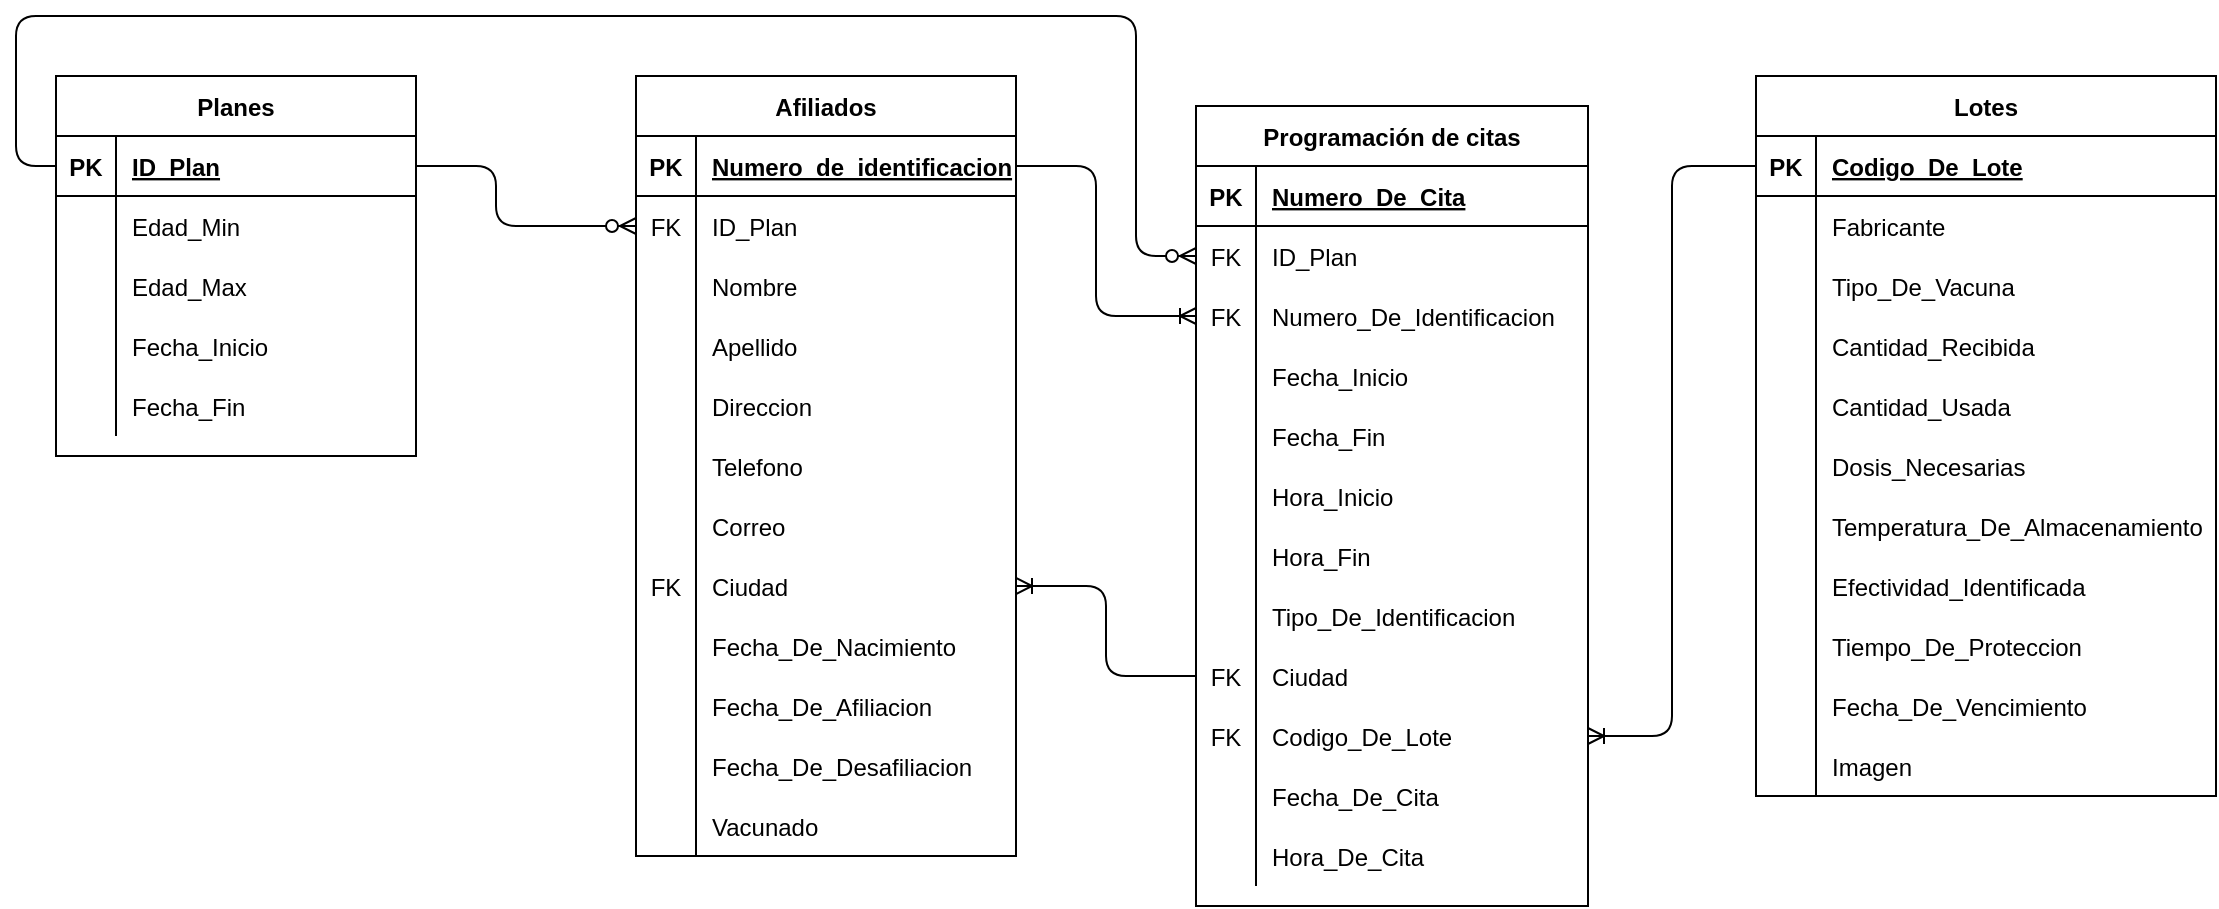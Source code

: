 <mxfile version="14.6.6" type="github">
  <diagram id="zfHSrNJXoUK8VTvIvhBV" name="Page-1">
    <mxGraphModel dx="923" dy="407" grid="1" gridSize="10" guides="1" tooltips="1" connect="1" arrows="1" fold="1" page="1" pageScale="1" pageWidth="1500" pageHeight="1169" math="0" shadow="0">
      <root>
        <mxCell id="0" />
        <mxCell id="1" parent="0" />
        <mxCell id="ut_fFFrPgf4Rdpo68wa0-1" value="Afiliados" style="shape=table;startSize=30;container=1;collapsible=1;childLayout=tableLayout;fixedRows=1;rowLines=0;fontStyle=1;align=center;resizeLast=1;" parent="1" vertex="1">
          <mxGeometry x="360" y="400" width="190" height="390" as="geometry" />
        </mxCell>
        <mxCell id="ut_fFFrPgf4Rdpo68wa0-2" value="" style="shape=partialRectangle;collapsible=0;dropTarget=0;pointerEvents=0;fillColor=none;top=0;left=0;bottom=1;right=0;points=[[0,0.5],[1,0.5]];portConstraint=eastwest;" parent="ut_fFFrPgf4Rdpo68wa0-1" vertex="1">
          <mxGeometry y="30" width="190" height="30" as="geometry" />
        </mxCell>
        <mxCell id="ut_fFFrPgf4Rdpo68wa0-3" value="PK" style="shape=partialRectangle;connectable=0;fillColor=none;top=0;left=0;bottom=0;right=0;fontStyle=1;overflow=hidden;" parent="ut_fFFrPgf4Rdpo68wa0-2" vertex="1">
          <mxGeometry width="30" height="30" as="geometry" />
        </mxCell>
        <mxCell id="ut_fFFrPgf4Rdpo68wa0-4" value="Numero_de_identificacion" style="shape=partialRectangle;connectable=0;fillColor=none;top=0;left=0;bottom=0;right=0;align=left;spacingLeft=6;fontStyle=5;overflow=hidden;" parent="ut_fFFrPgf4Rdpo68wa0-2" vertex="1">
          <mxGeometry x="30" width="160" height="30" as="geometry" />
        </mxCell>
        <mxCell id="ut_fFFrPgf4Rdpo68wa0-130" value="" style="shape=partialRectangle;collapsible=0;dropTarget=0;pointerEvents=0;fillColor=none;top=0;left=0;bottom=0;right=0;points=[[0,0.5],[1,0.5]];portConstraint=eastwest;" parent="ut_fFFrPgf4Rdpo68wa0-1" vertex="1">
          <mxGeometry y="60" width="190" height="30" as="geometry" />
        </mxCell>
        <mxCell id="ut_fFFrPgf4Rdpo68wa0-131" value="FK" style="shape=partialRectangle;connectable=0;fillColor=none;top=0;left=0;bottom=0;right=0;editable=1;overflow=hidden;" parent="ut_fFFrPgf4Rdpo68wa0-130" vertex="1">
          <mxGeometry width="30" height="30" as="geometry" />
        </mxCell>
        <mxCell id="ut_fFFrPgf4Rdpo68wa0-132" value="ID_Plan" style="shape=partialRectangle;connectable=0;fillColor=none;top=0;left=0;bottom=0;right=0;align=left;spacingLeft=6;overflow=hidden;" parent="ut_fFFrPgf4Rdpo68wa0-130" vertex="1">
          <mxGeometry x="30" width="160" height="30" as="geometry" />
        </mxCell>
        <mxCell id="ut_fFFrPgf4Rdpo68wa0-8" value="" style="shape=partialRectangle;collapsible=0;dropTarget=0;pointerEvents=0;fillColor=none;top=0;left=0;bottom=0;right=0;points=[[0,0.5],[1,0.5]];portConstraint=eastwest;" parent="ut_fFFrPgf4Rdpo68wa0-1" vertex="1">
          <mxGeometry y="90" width="190" height="30" as="geometry" />
        </mxCell>
        <mxCell id="ut_fFFrPgf4Rdpo68wa0-9" value="" style="shape=partialRectangle;connectable=0;fillColor=none;top=0;left=0;bottom=0;right=0;editable=1;overflow=hidden;" parent="ut_fFFrPgf4Rdpo68wa0-8" vertex="1">
          <mxGeometry width="30" height="30" as="geometry" />
        </mxCell>
        <mxCell id="ut_fFFrPgf4Rdpo68wa0-10" value="Nombre" style="shape=partialRectangle;connectable=0;fillColor=none;top=0;left=0;bottom=0;right=0;align=left;spacingLeft=6;overflow=hidden;" parent="ut_fFFrPgf4Rdpo68wa0-8" vertex="1">
          <mxGeometry x="30" width="160" height="30" as="geometry" />
        </mxCell>
        <mxCell id="ut_fFFrPgf4Rdpo68wa0-11" value="" style="shape=partialRectangle;collapsible=0;dropTarget=0;pointerEvents=0;fillColor=none;top=0;left=0;bottom=0;right=0;points=[[0,0.5],[1,0.5]];portConstraint=eastwest;" parent="ut_fFFrPgf4Rdpo68wa0-1" vertex="1">
          <mxGeometry y="120" width="190" height="30" as="geometry" />
        </mxCell>
        <mxCell id="ut_fFFrPgf4Rdpo68wa0-12" value="" style="shape=partialRectangle;connectable=0;fillColor=none;top=0;left=0;bottom=0;right=0;editable=1;overflow=hidden;" parent="ut_fFFrPgf4Rdpo68wa0-11" vertex="1">
          <mxGeometry width="30" height="30" as="geometry" />
        </mxCell>
        <mxCell id="ut_fFFrPgf4Rdpo68wa0-13" value="Apellido" style="shape=partialRectangle;connectable=0;fillColor=none;top=0;left=0;bottom=0;right=0;align=left;spacingLeft=6;overflow=hidden;" parent="ut_fFFrPgf4Rdpo68wa0-11" vertex="1">
          <mxGeometry x="30" width="160" height="30" as="geometry" />
        </mxCell>
        <mxCell id="ut_fFFrPgf4Rdpo68wa0-54" value="" style="shape=partialRectangle;collapsible=0;dropTarget=0;pointerEvents=0;fillColor=none;top=0;left=0;bottom=0;right=0;points=[[0,0.5],[1,0.5]];portConstraint=eastwest;" parent="ut_fFFrPgf4Rdpo68wa0-1" vertex="1">
          <mxGeometry y="150" width="190" height="30" as="geometry" />
        </mxCell>
        <mxCell id="ut_fFFrPgf4Rdpo68wa0-55" value="" style="shape=partialRectangle;connectable=0;fillColor=none;top=0;left=0;bottom=0;right=0;editable=1;overflow=hidden;" parent="ut_fFFrPgf4Rdpo68wa0-54" vertex="1">
          <mxGeometry width="30" height="30" as="geometry" />
        </mxCell>
        <mxCell id="ut_fFFrPgf4Rdpo68wa0-56" value="Direccion" style="shape=partialRectangle;connectable=0;fillColor=none;top=0;left=0;bottom=0;right=0;align=left;spacingLeft=6;overflow=hidden;" parent="ut_fFFrPgf4Rdpo68wa0-54" vertex="1">
          <mxGeometry x="30" width="160" height="30" as="geometry" />
        </mxCell>
        <mxCell id="ut_fFFrPgf4Rdpo68wa0-57" value="" style="shape=partialRectangle;collapsible=0;dropTarget=0;pointerEvents=0;fillColor=none;top=0;left=0;bottom=0;right=0;points=[[0,0.5],[1,0.5]];portConstraint=eastwest;" parent="ut_fFFrPgf4Rdpo68wa0-1" vertex="1">
          <mxGeometry y="180" width="190" height="30" as="geometry" />
        </mxCell>
        <mxCell id="ut_fFFrPgf4Rdpo68wa0-58" value="" style="shape=partialRectangle;connectable=0;fillColor=none;top=0;left=0;bottom=0;right=0;editable=1;overflow=hidden;" parent="ut_fFFrPgf4Rdpo68wa0-57" vertex="1">
          <mxGeometry width="30" height="30" as="geometry" />
        </mxCell>
        <mxCell id="ut_fFFrPgf4Rdpo68wa0-59" value="Telefono" style="shape=partialRectangle;connectable=0;fillColor=none;top=0;left=0;bottom=0;right=0;align=left;spacingLeft=6;overflow=hidden;" parent="ut_fFFrPgf4Rdpo68wa0-57" vertex="1">
          <mxGeometry x="30" width="160" height="30" as="geometry" />
        </mxCell>
        <mxCell id="ut_fFFrPgf4Rdpo68wa0-60" value="" style="shape=partialRectangle;collapsible=0;dropTarget=0;pointerEvents=0;fillColor=none;top=0;left=0;bottom=0;right=0;points=[[0,0.5],[1,0.5]];portConstraint=eastwest;" parent="ut_fFFrPgf4Rdpo68wa0-1" vertex="1">
          <mxGeometry y="210" width="190" height="30" as="geometry" />
        </mxCell>
        <mxCell id="ut_fFFrPgf4Rdpo68wa0-61" value="" style="shape=partialRectangle;connectable=0;fillColor=none;top=0;left=0;bottom=0;right=0;editable=1;overflow=hidden;" parent="ut_fFFrPgf4Rdpo68wa0-60" vertex="1">
          <mxGeometry width="30" height="30" as="geometry" />
        </mxCell>
        <mxCell id="ut_fFFrPgf4Rdpo68wa0-62" value="Correo" style="shape=partialRectangle;connectable=0;fillColor=none;top=0;left=0;bottom=0;right=0;align=left;spacingLeft=6;overflow=hidden;" parent="ut_fFFrPgf4Rdpo68wa0-60" vertex="1">
          <mxGeometry x="30" width="160" height="30" as="geometry" />
        </mxCell>
        <mxCell id="ut_fFFrPgf4Rdpo68wa0-63" value="" style="shape=partialRectangle;collapsible=0;dropTarget=0;pointerEvents=0;fillColor=none;top=0;left=0;bottom=0;right=0;points=[[0,0.5],[1,0.5]];portConstraint=eastwest;" parent="ut_fFFrPgf4Rdpo68wa0-1" vertex="1">
          <mxGeometry y="240" width="190" height="30" as="geometry" />
        </mxCell>
        <mxCell id="ut_fFFrPgf4Rdpo68wa0-64" value="FK" style="shape=partialRectangle;connectable=0;fillColor=none;top=0;left=0;bottom=0;right=0;editable=1;overflow=hidden;" parent="ut_fFFrPgf4Rdpo68wa0-63" vertex="1">
          <mxGeometry width="30" height="30" as="geometry" />
        </mxCell>
        <mxCell id="ut_fFFrPgf4Rdpo68wa0-65" value="Ciudad" style="shape=partialRectangle;connectable=0;fillColor=none;top=0;left=0;bottom=0;right=0;align=left;spacingLeft=6;overflow=hidden;" parent="ut_fFFrPgf4Rdpo68wa0-63" vertex="1">
          <mxGeometry x="30" width="160" height="30" as="geometry" />
        </mxCell>
        <mxCell id="ut_fFFrPgf4Rdpo68wa0-66" value="" style="shape=partialRectangle;collapsible=0;dropTarget=0;pointerEvents=0;fillColor=none;top=0;left=0;bottom=0;right=0;points=[[0,0.5],[1,0.5]];portConstraint=eastwest;" parent="ut_fFFrPgf4Rdpo68wa0-1" vertex="1">
          <mxGeometry y="270" width="190" height="30" as="geometry" />
        </mxCell>
        <mxCell id="ut_fFFrPgf4Rdpo68wa0-67" value="" style="shape=partialRectangle;connectable=0;fillColor=none;top=0;left=0;bottom=0;right=0;editable=1;overflow=hidden;" parent="ut_fFFrPgf4Rdpo68wa0-66" vertex="1">
          <mxGeometry width="30" height="30" as="geometry" />
        </mxCell>
        <mxCell id="ut_fFFrPgf4Rdpo68wa0-68" value="Fecha_De_Nacimiento" style="shape=partialRectangle;connectable=0;fillColor=none;top=0;left=0;bottom=0;right=0;align=left;spacingLeft=6;overflow=hidden;" parent="ut_fFFrPgf4Rdpo68wa0-66" vertex="1">
          <mxGeometry x="30" width="160" height="30" as="geometry" />
        </mxCell>
        <mxCell id="ut_fFFrPgf4Rdpo68wa0-69" value="" style="shape=partialRectangle;collapsible=0;dropTarget=0;pointerEvents=0;fillColor=none;top=0;left=0;bottom=0;right=0;points=[[0,0.5],[1,0.5]];portConstraint=eastwest;" parent="ut_fFFrPgf4Rdpo68wa0-1" vertex="1">
          <mxGeometry y="300" width="190" height="30" as="geometry" />
        </mxCell>
        <mxCell id="ut_fFFrPgf4Rdpo68wa0-70" value="" style="shape=partialRectangle;connectable=0;fillColor=none;top=0;left=0;bottom=0;right=0;editable=1;overflow=hidden;" parent="ut_fFFrPgf4Rdpo68wa0-69" vertex="1">
          <mxGeometry width="30" height="30" as="geometry" />
        </mxCell>
        <mxCell id="ut_fFFrPgf4Rdpo68wa0-71" value="Fecha_De_Afiliacion" style="shape=partialRectangle;connectable=0;fillColor=none;top=0;left=0;bottom=0;right=0;align=left;spacingLeft=6;overflow=hidden;" parent="ut_fFFrPgf4Rdpo68wa0-69" vertex="1">
          <mxGeometry x="30" width="160" height="30" as="geometry" />
        </mxCell>
        <mxCell id="ut_fFFrPgf4Rdpo68wa0-72" value="" style="shape=partialRectangle;collapsible=0;dropTarget=0;pointerEvents=0;fillColor=none;top=0;left=0;bottom=0;right=0;points=[[0,0.5],[1,0.5]];portConstraint=eastwest;" parent="ut_fFFrPgf4Rdpo68wa0-1" vertex="1">
          <mxGeometry y="330" width="190" height="30" as="geometry" />
        </mxCell>
        <mxCell id="ut_fFFrPgf4Rdpo68wa0-73" value="" style="shape=partialRectangle;connectable=0;fillColor=none;top=0;left=0;bottom=0;right=0;editable=1;overflow=hidden;" parent="ut_fFFrPgf4Rdpo68wa0-72" vertex="1">
          <mxGeometry width="30" height="30" as="geometry" />
        </mxCell>
        <mxCell id="ut_fFFrPgf4Rdpo68wa0-74" value="Fecha_De_Desafiliacion" style="shape=partialRectangle;connectable=0;fillColor=none;top=0;left=0;bottom=0;right=0;align=left;spacingLeft=6;overflow=hidden;" parent="ut_fFFrPgf4Rdpo68wa0-72" vertex="1">
          <mxGeometry x="30" width="160" height="30" as="geometry" />
        </mxCell>
        <mxCell id="ut_fFFrPgf4Rdpo68wa0-75" value="" style="shape=partialRectangle;collapsible=0;dropTarget=0;pointerEvents=0;fillColor=none;top=0;left=0;bottom=0;right=0;points=[[0,0.5],[1,0.5]];portConstraint=eastwest;" parent="ut_fFFrPgf4Rdpo68wa0-1" vertex="1">
          <mxGeometry y="360" width="190" height="30" as="geometry" />
        </mxCell>
        <mxCell id="ut_fFFrPgf4Rdpo68wa0-76" value="" style="shape=partialRectangle;connectable=0;fillColor=none;top=0;left=0;bottom=0;right=0;editable=1;overflow=hidden;" parent="ut_fFFrPgf4Rdpo68wa0-75" vertex="1">
          <mxGeometry width="30" height="30" as="geometry" />
        </mxCell>
        <mxCell id="ut_fFFrPgf4Rdpo68wa0-77" value="Vacunado" style="shape=partialRectangle;connectable=0;fillColor=none;top=0;left=0;bottom=0;right=0;align=left;spacingLeft=6;overflow=hidden;" parent="ut_fFFrPgf4Rdpo68wa0-75" vertex="1">
          <mxGeometry x="30" width="160" height="30" as="geometry" />
        </mxCell>
        <mxCell id="ut_fFFrPgf4Rdpo68wa0-14" value="Lotes" style="shape=table;startSize=30;container=1;collapsible=1;childLayout=tableLayout;fixedRows=1;rowLines=0;fontStyle=1;align=center;resizeLast=1;" parent="1" vertex="1">
          <mxGeometry x="920" y="400" width="230" height="360" as="geometry" />
        </mxCell>
        <mxCell id="ut_fFFrPgf4Rdpo68wa0-15" value="" style="shape=partialRectangle;collapsible=0;dropTarget=0;pointerEvents=0;fillColor=none;top=0;left=0;bottom=1;right=0;points=[[0,0.5],[1,0.5]];portConstraint=eastwest;" parent="ut_fFFrPgf4Rdpo68wa0-14" vertex="1">
          <mxGeometry y="30" width="230" height="30" as="geometry" />
        </mxCell>
        <mxCell id="ut_fFFrPgf4Rdpo68wa0-16" value="PK" style="shape=partialRectangle;connectable=0;fillColor=none;top=0;left=0;bottom=0;right=0;fontStyle=1;overflow=hidden;" parent="ut_fFFrPgf4Rdpo68wa0-15" vertex="1">
          <mxGeometry width="30" height="30" as="geometry" />
        </mxCell>
        <mxCell id="ut_fFFrPgf4Rdpo68wa0-17" value="Codigo_De_Lote" style="shape=partialRectangle;connectable=0;fillColor=none;top=0;left=0;bottom=0;right=0;align=left;spacingLeft=6;fontStyle=5;overflow=hidden;" parent="ut_fFFrPgf4Rdpo68wa0-15" vertex="1">
          <mxGeometry x="30" width="200" height="30" as="geometry" />
        </mxCell>
        <mxCell id="ut_fFFrPgf4Rdpo68wa0-18" value="" style="shape=partialRectangle;collapsible=0;dropTarget=0;pointerEvents=0;fillColor=none;top=0;left=0;bottom=0;right=0;points=[[0,0.5],[1,0.5]];portConstraint=eastwest;" parent="ut_fFFrPgf4Rdpo68wa0-14" vertex="1">
          <mxGeometry y="60" width="230" height="30" as="geometry" />
        </mxCell>
        <mxCell id="ut_fFFrPgf4Rdpo68wa0-19" value="" style="shape=partialRectangle;connectable=0;fillColor=none;top=0;left=0;bottom=0;right=0;editable=1;overflow=hidden;" parent="ut_fFFrPgf4Rdpo68wa0-18" vertex="1">
          <mxGeometry width="30" height="30" as="geometry" />
        </mxCell>
        <mxCell id="ut_fFFrPgf4Rdpo68wa0-20" value="Fabricante" style="shape=partialRectangle;connectable=0;fillColor=none;top=0;left=0;bottom=0;right=0;align=left;spacingLeft=6;overflow=hidden;" parent="ut_fFFrPgf4Rdpo68wa0-18" vertex="1">
          <mxGeometry x="30" width="200" height="30" as="geometry" />
        </mxCell>
        <mxCell id="ut_fFFrPgf4Rdpo68wa0-21" value="" style="shape=partialRectangle;collapsible=0;dropTarget=0;pointerEvents=0;fillColor=none;top=0;left=0;bottom=0;right=0;points=[[0,0.5],[1,0.5]];portConstraint=eastwest;" parent="ut_fFFrPgf4Rdpo68wa0-14" vertex="1">
          <mxGeometry y="90" width="230" height="30" as="geometry" />
        </mxCell>
        <mxCell id="ut_fFFrPgf4Rdpo68wa0-22" value="" style="shape=partialRectangle;connectable=0;fillColor=none;top=0;left=0;bottom=0;right=0;editable=1;overflow=hidden;" parent="ut_fFFrPgf4Rdpo68wa0-21" vertex="1">
          <mxGeometry width="30" height="30" as="geometry" />
        </mxCell>
        <mxCell id="ut_fFFrPgf4Rdpo68wa0-23" value="Tipo_De_Vacuna" style="shape=partialRectangle;connectable=0;fillColor=none;top=0;left=0;bottom=0;right=0;align=left;spacingLeft=6;overflow=hidden;" parent="ut_fFFrPgf4Rdpo68wa0-21" vertex="1">
          <mxGeometry x="30" width="200" height="30" as="geometry" />
        </mxCell>
        <mxCell id="ut_fFFrPgf4Rdpo68wa0-24" value="" style="shape=partialRectangle;collapsible=0;dropTarget=0;pointerEvents=0;fillColor=none;top=0;left=0;bottom=0;right=0;points=[[0,0.5],[1,0.5]];portConstraint=eastwest;" parent="ut_fFFrPgf4Rdpo68wa0-14" vertex="1">
          <mxGeometry y="120" width="230" height="30" as="geometry" />
        </mxCell>
        <mxCell id="ut_fFFrPgf4Rdpo68wa0-25" value="" style="shape=partialRectangle;connectable=0;fillColor=none;top=0;left=0;bottom=0;right=0;editable=1;overflow=hidden;" parent="ut_fFFrPgf4Rdpo68wa0-24" vertex="1">
          <mxGeometry width="30" height="30" as="geometry" />
        </mxCell>
        <mxCell id="ut_fFFrPgf4Rdpo68wa0-26" value="Cantidad_Recibida" style="shape=partialRectangle;connectable=0;fillColor=none;top=0;left=0;bottom=0;right=0;align=left;spacingLeft=6;overflow=hidden;" parent="ut_fFFrPgf4Rdpo68wa0-24" vertex="1">
          <mxGeometry x="30" width="200" height="30" as="geometry" />
        </mxCell>
        <mxCell id="ut_fFFrPgf4Rdpo68wa0-81" value="" style="shape=partialRectangle;collapsible=0;dropTarget=0;pointerEvents=0;fillColor=none;top=0;left=0;bottom=0;right=0;points=[[0,0.5],[1,0.5]];portConstraint=eastwest;" parent="ut_fFFrPgf4Rdpo68wa0-14" vertex="1">
          <mxGeometry y="150" width="230" height="30" as="geometry" />
        </mxCell>
        <mxCell id="ut_fFFrPgf4Rdpo68wa0-82" value="" style="shape=partialRectangle;connectable=0;fillColor=none;top=0;left=0;bottom=0;right=0;editable=1;overflow=hidden;" parent="ut_fFFrPgf4Rdpo68wa0-81" vertex="1">
          <mxGeometry width="30" height="30" as="geometry" />
        </mxCell>
        <mxCell id="ut_fFFrPgf4Rdpo68wa0-83" value="Cantidad_Usada" style="shape=partialRectangle;connectable=0;fillColor=none;top=0;left=0;bottom=0;right=0;align=left;spacingLeft=6;overflow=hidden;" parent="ut_fFFrPgf4Rdpo68wa0-81" vertex="1">
          <mxGeometry x="30" width="200" height="30" as="geometry" />
        </mxCell>
        <mxCell id="ut_fFFrPgf4Rdpo68wa0-84" value="" style="shape=partialRectangle;collapsible=0;dropTarget=0;pointerEvents=0;fillColor=none;top=0;left=0;bottom=0;right=0;points=[[0,0.5],[1,0.5]];portConstraint=eastwest;" parent="ut_fFFrPgf4Rdpo68wa0-14" vertex="1">
          <mxGeometry y="180" width="230" height="30" as="geometry" />
        </mxCell>
        <mxCell id="ut_fFFrPgf4Rdpo68wa0-85" value="" style="shape=partialRectangle;connectable=0;fillColor=none;top=0;left=0;bottom=0;right=0;editable=1;overflow=hidden;" parent="ut_fFFrPgf4Rdpo68wa0-84" vertex="1">
          <mxGeometry width="30" height="30" as="geometry" />
        </mxCell>
        <mxCell id="ut_fFFrPgf4Rdpo68wa0-86" value="Dosis_Necesarias" style="shape=partialRectangle;connectable=0;fillColor=none;top=0;left=0;bottom=0;right=0;align=left;spacingLeft=6;overflow=hidden;" parent="ut_fFFrPgf4Rdpo68wa0-84" vertex="1">
          <mxGeometry x="30" width="200" height="30" as="geometry" />
        </mxCell>
        <mxCell id="ut_fFFrPgf4Rdpo68wa0-87" value="" style="shape=partialRectangle;collapsible=0;dropTarget=0;pointerEvents=0;fillColor=none;top=0;left=0;bottom=0;right=0;points=[[0,0.5],[1,0.5]];portConstraint=eastwest;" parent="ut_fFFrPgf4Rdpo68wa0-14" vertex="1">
          <mxGeometry y="210" width="230" height="30" as="geometry" />
        </mxCell>
        <mxCell id="ut_fFFrPgf4Rdpo68wa0-88" value="" style="shape=partialRectangle;connectable=0;fillColor=none;top=0;left=0;bottom=0;right=0;editable=1;overflow=hidden;" parent="ut_fFFrPgf4Rdpo68wa0-87" vertex="1">
          <mxGeometry width="30" height="30" as="geometry" />
        </mxCell>
        <mxCell id="ut_fFFrPgf4Rdpo68wa0-89" value="Temperatura_De_Almacenamiento" style="shape=partialRectangle;connectable=0;fillColor=none;top=0;left=0;bottom=0;right=0;align=left;spacingLeft=6;overflow=hidden;" parent="ut_fFFrPgf4Rdpo68wa0-87" vertex="1">
          <mxGeometry x="30" width="200" height="30" as="geometry" />
        </mxCell>
        <mxCell id="ut_fFFrPgf4Rdpo68wa0-115" value="" style="shape=partialRectangle;collapsible=0;dropTarget=0;pointerEvents=0;fillColor=none;top=0;left=0;bottom=0;right=0;points=[[0,0.5],[1,0.5]];portConstraint=eastwest;" parent="ut_fFFrPgf4Rdpo68wa0-14" vertex="1">
          <mxGeometry y="240" width="230" height="30" as="geometry" />
        </mxCell>
        <mxCell id="ut_fFFrPgf4Rdpo68wa0-116" value="" style="shape=partialRectangle;connectable=0;fillColor=none;top=0;left=0;bottom=0;right=0;editable=1;overflow=hidden;" parent="ut_fFFrPgf4Rdpo68wa0-115" vertex="1">
          <mxGeometry width="30" height="30" as="geometry" />
        </mxCell>
        <mxCell id="ut_fFFrPgf4Rdpo68wa0-117" value="Efectividad_Identificada" style="shape=partialRectangle;connectable=0;fillColor=none;top=0;left=0;bottom=0;right=0;align=left;spacingLeft=6;overflow=hidden;" parent="ut_fFFrPgf4Rdpo68wa0-115" vertex="1">
          <mxGeometry x="30" width="200" height="30" as="geometry" />
        </mxCell>
        <mxCell id="ut_fFFrPgf4Rdpo68wa0-118" value="" style="shape=partialRectangle;collapsible=0;dropTarget=0;pointerEvents=0;fillColor=none;top=0;left=0;bottom=0;right=0;points=[[0,0.5],[1,0.5]];portConstraint=eastwest;" parent="ut_fFFrPgf4Rdpo68wa0-14" vertex="1">
          <mxGeometry y="270" width="230" height="30" as="geometry" />
        </mxCell>
        <mxCell id="ut_fFFrPgf4Rdpo68wa0-119" value="" style="shape=partialRectangle;connectable=0;fillColor=none;top=0;left=0;bottom=0;right=0;editable=1;overflow=hidden;" parent="ut_fFFrPgf4Rdpo68wa0-118" vertex="1">
          <mxGeometry width="30" height="30" as="geometry" />
        </mxCell>
        <mxCell id="ut_fFFrPgf4Rdpo68wa0-120" value="Tiempo_De_Proteccion" style="shape=partialRectangle;connectable=0;fillColor=none;top=0;left=0;bottom=0;right=0;align=left;spacingLeft=6;overflow=hidden;" parent="ut_fFFrPgf4Rdpo68wa0-118" vertex="1">
          <mxGeometry x="30" width="200" height="30" as="geometry" />
        </mxCell>
        <mxCell id="ut_fFFrPgf4Rdpo68wa0-121" value="" style="shape=partialRectangle;collapsible=0;dropTarget=0;pointerEvents=0;fillColor=none;top=0;left=0;bottom=0;right=0;points=[[0,0.5],[1,0.5]];portConstraint=eastwest;" parent="ut_fFFrPgf4Rdpo68wa0-14" vertex="1">
          <mxGeometry y="300" width="230" height="30" as="geometry" />
        </mxCell>
        <mxCell id="ut_fFFrPgf4Rdpo68wa0-122" value="" style="shape=partialRectangle;connectable=0;fillColor=none;top=0;left=0;bottom=0;right=0;editable=1;overflow=hidden;" parent="ut_fFFrPgf4Rdpo68wa0-121" vertex="1">
          <mxGeometry width="30" height="30" as="geometry" />
        </mxCell>
        <mxCell id="ut_fFFrPgf4Rdpo68wa0-123" value="Fecha_De_Vencimiento" style="shape=partialRectangle;connectable=0;fillColor=none;top=0;left=0;bottom=0;right=0;align=left;spacingLeft=6;overflow=hidden;" parent="ut_fFFrPgf4Rdpo68wa0-121" vertex="1">
          <mxGeometry x="30" width="200" height="30" as="geometry" />
        </mxCell>
        <mxCell id="ut_fFFrPgf4Rdpo68wa0-124" value="" style="shape=partialRectangle;collapsible=0;dropTarget=0;pointerEvents=0;fillColor=none;top=0;left=0;bottom=0;right=0;points=[[0,0.5],[1,0.5]];portConstraint=eastwest;" parent="ut_fFFrPgf4Rdpo68wa0-14" vertex="1">
          <mxGeometry y="330" width="230" height="30" as="geometry" />
        </mxCell>
        <mxCell id="ut_fFFrPgf4Rdpo68wa0-125" value="" style="shape=partialRectangle;connectable=0;fillColor=none;top=0;left=0;bottom=0;right=0;editable=1;overflow=hidden;" parent="ut_fFFrPgf4Rdpo68wa0-124" vertex="1">
          <mxGeometry width="30" height="30" as="geometry" />
        </mxCell>
        <mxCell id="ut_fFFrPgf4Rdpo68wa0-126" value="Imagen" style="shape=partialRectangle;connectable=0;fillColor=none;top=0;left=0;bottom=0;right=0;align=left;spacingLeft=6;overflow=hidden;" parent="ut_fFFrPgf4Rdpo68wa0-124" vertex="1">
          <mxGeometry x="30" width="200" height="30" as="geometry" />
        </mxCell>
        <mxCell id="ut_fFFrPgf4Rdpo68wa0-28" value="Planes" style="shape=table;startSize=30;container=1;collapsible=1;childLayout=tableLayout;fixedRows=1;rowLines=0;fontStyle=1;align=center;resizeLast=1;" parent="1" vertex="1">
          <mxGeometry x="70" y="400" width="180" height="190" as="geometry" />
        </mxCell>
        <mxCell id="ut_fFFrPgf4Rdpo68wa0-29" value="" style="shape=partialRectangle;collapsible=0;dropTarget=0;pointerEvents=0;fillColor=none;top=0;left=0;bottom=1;right=0;points=[[0,0.5],[1,0.5]];portConstraint=eastwest;" parent="ut_fFFrPgf4Rdpo68wa0-28" vertex="1">
          <mxGeometry y="30" width="180" height="30" as="geometry" />
        </mxCell>
        <mxCell id="ut_fFFrPgf4Rdpo68wa0-30" value="PK" style="shape=partialRectangle;connectable=0;fillColor=none;top=0;left=0;bottom=0;right=0;fontStyle=1;overflow=hidden;" parent="ut_fFFrPgf4Rdpo68wa0-29" vertex="1">
          <mxGeometry width="30" height="30" as="geometry" />
        </mxCell>
        <mxCell id="ut_fFFrPgf4Rdpo68wa0-31" value="ID_Plan" style="shape=partialRectangle;connectable=0;fillColor=none;top=0;left=0;bottom=0;right=0;align=left;spacingLeft=6;fontStyle=5;overflow=hidden;" parent="ut_fFFrPgf4Rdpo68wa0-29" vertex="1">
          <mxGeometry x="30" width="150" height="30" as="geometry" />
        </mxCell>
        <mxCell id="ut_fFFrPgf4Rdpo68wa0-32" value="" style="shape=partialRectangle;collapsible=0;dropTarget=0;pointerEvents=0;fillColor=none;top=0;left=0;bottom=0;right=0;points=[[0,0.5],[1,0.5]];portConstraint=eastwest;" parent="ut_fFFrPgf4Rdpo68wa0-28" vertex="1">
          <mxGeometry y="60" width="180" height="30" as="geometry" />
        </mxCell>
        <mxCell id="ut_fFFrPgf4Rdpo68wa0-33" value="" style="shape=partialRectangle;connectable=0;fillColor=none;top=0;left=0;bottom=0;right=0;editable=1;overflow=hidden;" parent="ut_fFFrPgf4Rdpo68wa0-32" vertex="1">
          <mxGeometry width="30" height="30" as="geometry" />
        </mxCell>
        <mxCell id="ut_fFFrPgf4Rdpo68wa0-34" value="Edad_Min" style="shape=partialRectangle;connectable=0;fillColor=none;top=0;left=0;bottom=0;right=0;align=left;spacingLeft=6;overflow=hidden;" parent="ut_fFFrPgf4Rdpo68wa0-32" vertex="1">
          <mxGeometry x="30" width="150" height="30" as="geometry" />
        </mxCell>
        <mxCell id="ut_fFFrPgf4Rdpo68wa0-35" value="" style="shape=partialRectangle;collapsible=0;dropTarget=0;pointerEvents=0;fillColor=none;top=0;left=0;bottom=0;right=0;points=[[0,0.5],[1,0.5]];portConstraint=eastwest;" parent="ut_fFFrPgf4Rdpo68wa0-28" vertex="1">
          <mxGeometry y="90" width="180" height="30" as="geometry" />
        </mxCell>
        <mxCell id="ut_fFFrPgf4Rdpo68wa0-36" value="" style="shape=partialRectangle;connectable=0;fillColor=none;top=0;left=0;bottom=0;right=0;editable=1;overflow=hidden;" parent="ut_fFFrPgf4Rdpo68wa0-35" vertex="1">
          <mxGeometry width="30" height="30" as="geometry" />
        </mxCell>
        <mxCell id="ut_fFFrPgf4Rdpo68wa0-37" value="Edad_Max" style="shape=partialRectangle;connectable=0;fillColor=none;top=0;left=0;bottom=0;right=0;align=left;spacingLeft=6;overflow=hidden;" parent="ut_fFFrPgf4Rdpo68wa0-35" vertex="1">
          <mxGeometry x="30" width="150" height="30" as="geometry" />
        </mxCell>
        <mxCell id="ut_fFFrPgf4Rdpo68wa0-38" value="" style="shape=partialRectangle;collapsible=0;dropTarget=0;pointerEvents=0;fillColor=none;top=0;left=0;bottom=0;right=0;points=[[0,0.5],[1,0.5]];portConstraint=eastwest;" parent="ut_fFFrPgf4Rdpo68wa0-28" vertex="1">
          <mxGeometry y="120" width="180" height="30" as="geometry" />
        </mxCell>
        <mxCell id="ut_fFFrPgf4Rdpo68wa0-39" value="" style="shape=partialRectangle;connectable=0;fillColor=none;top=0;left=0;bottom=0;right=0;editable=1;overflow=hidden;" parent="ut_fFFrPgf4Rdpo68wa0-38" vertex="1">
          <mxGeometry width="30" height="30" as="geometry" />
        </mxCell>
        <mxCell id="ut_fFFrPgf4Rdpo68wa0-40" value="Fecha_Inicio" style="shape=partialRectangle;connectable=0;fillColor=none;top=0;left=0;bottom=0;right=0;align=left;spacingLeft=6;overflow=hidden;" parent="ut_fFFrPgf4Rdpo68wa0-38" vertex="1">
          <mxGeometry x="30" width="150" height="30" as="geometry" />
        </mxCell>
        <mxCell id="ut_fFFrPgf4Rdpo68wa0-127" value="" style="shape=partialRectangle;collapsible=0;dropTarget=0;pointerEvents=0;fillColor=none;top=0;left=0;bottom=0;right=0;points=[[0,0.5],[1,0.5]];portConstraint=eastwest;" parent="ut_fFFrPgf4Rdpo68wa0-28" vertex="1">
          <mxGeometry y="150" width="180" height="30" as="geometry" />
        </mxCell>
        <mxCell id="ut_fFFrPgf4Rdpo68wa0-128" value="" style="shape=partialRectangle;connectable=0;fillColor=none;top=0;left=0;bottom=0;right=0;editable=1;overflow=hidden;" parent="ut_fFFrPgf4Rdpo68wa0-127" vertex="1">
          <mxGeometry width="30" height="30" as="geometry" />
        </mxCell>
        <mxCell id="ut_fFFrPgf4Rdpo68wa0-129" value="Fecha_Fin" style="shape=partialRectangle;connectable=0;fillColor=none;top=0;left=0;bottom=0;right=0;align=left;spacingLeft=6;overflow=hidden;" parent="ut_fFFrPgf4Rdpo68wa0-127" vertex="1">
          <mxGeometry x="30" width="150" height="30" as="geometry" />
        </mxCell>
        <mxCell id="ut_fFFrPgf4Rdpo68wa0-41" value="Programación de citas" style="shape=table;startSize=30;container=1;collapsible=1;childLayout=tableLayout;fixedRows=1;rowLines=0;fontStyle=1;align=center;resizeLast=1;" parent="1" vertex="1">
          <mxGeometry x="640" y="415" width="196" height="400" as="geometry" />
        </mxCell>
        <mxCell id="ut_fFFrPgf4Rdpo68wa0-42" value="" style="shape=partialRectangle;collapsible=0;dropTarget=0;pointerEvents=0;fillColor=none;top=0;left=0;bottom=1;right=0;points=[[0,0.5],[1,0.5]];portConstraint=eastwest;" parent="ut_fFFrPgf4Rdpo68wa0-41" vertex="1">
          <mxGeometry y="30" width="196" height="30" as="geometry" />
        </mxCell>
        <mxCell id="ut_fFFrPgf4Rdpo68wa0-43" value="PK" style="shape=partialRectangle;connectable=0;fillColor=none;top=0;left=0;bottom=0;right=0;fontStyle=1;overflow=hidden;" parent="ut_fFFrPgf4Rdpo68wa0-42" vertex="1">
          <mxGeometry width="30" height="30" as="geometry" />
        </mxCell>
        <mxCell id="ut_fFFrPgf4Rdpo68wa0-44" value="Numero_De_Cita" style="shape=partialRectangle;connectable=0;fillColor=none;top=0;left=0;bottom=0;right=0;align=left;spacingLeft=6;fontStyle=5;overflow=hidden;" parent="ut_fFFrPgf4Rdpo68wa0-42" vertex="1">
          <mxGeometry x="30" width="166" height="30" as="geometry" />
        </mxCell>
        <mxCell id="ut_fFFrPgf4Rdpo68wa0-45" value="" style="shape=partialRectangle;collapsible=0;dropTarget=0;pointerEvents=0;fillColor=none;top=0;left=0;bottom=0;right=0;points=[[0,0.5],[1,0.5]];portConstraint=eastwest;" parent="ut_fFFrPgf4Rdpo68wa0-41" vertex="1">
          <mxGeometry y="60" width="196" height="30" as="geometry" />
        </mxCell>
        <mxCell id="ut_fFFrPgf4Rdpo68wa0-46" value="FK" style="shape=partialRectangle;connectable=0;fillColor=none;top=0;left=0;bottom=0;right=0;editable=1;overflow=hidden;" parent="ut_fFFrPgf4Rdpo68wa0-45" vertex="1">
          <mxGeometry width="30" height="30" as="geometry" />
        </mxCell>
        <mxCell id="ut_fFFrPgf4Rdpo68wa0-47" value="ID_Plan" style="shape=partialRectangle;connectable=0;fillColor=none;top=0;left=0;bottom=0;right=0;align=left;spacingLeft=6;overflow=hidden;" parent="ut_fFFrPgf4Rdpo68wa0-45" vertex="1">
          <mxGeometry x="30" width="166" height="30" as="geometry" />
        </mxCell>
        <mxCell id="LQv-cwFJ0oikQ-c1gGcb-1" value="" style="shape=partialRectangle;collapsible=0;dropTarget=0;pointerEvents=0;fillColor=none;top=0;left=0;bottom=0;right=0;points=[[0,0.5],[1,0.5]];portConstraint=eastwest;" vertex="1" parent="ut_fFFrPgf4Rdpo68wa0-41">
          <mxGeometry y="90" width="196" height="30" as="geometry" />
        </mxCell>
        <mxCell id="LQv-cwFJ0oikQ-c1gGcb-2" value="FK" style="shape=partialRectangle;connectable=0;fillColor=none;top=0;left=0;bottom=0;right=0;editable=1;overflow=hidden;" vertex="1" parent="LQv-cwFJ0oikQ-c1gGcb-1">
          <mxGeometry width="30" height="30" as="geometry" />
        </mxCell>
        <mxCell id="LQv-cwFJ0oikQ-c1gGcb-3" value="Numero_De_Identificacion" style="shape=partialRectangle;connectable=0;fillColor=none;top=0;left=0;bottom=0;right=0;align=left;spacingLeft=6;overflow=hidden;" vertex="1" parent="LQv-cwFJ0oikQ-c1gGcb-1">
          <mxGeometry x="30" width="166" height="30" as="geometry" />
        </mxCell>
        <mxCell id="ut_fFFrPgf4Rdpo68wa0-48" value="" style="shape=partialRectangle;collapsible=0;dropTarget=0;pointerEvents=0;fillColor=none;top=0;left=0;bottom=0;right=0;points=[[0,0.5],[1,0.5]];portConstraint=eastwest;" parent="ut_fFFrPgf4Rdpo68wa0-41" vertex="1">
          <mxGeometry y="120" width="196" height="30" as="geometry" />
        </mxCell>
        <mxCell id="ut_fFFrPgf4Rdpo68wa0-49" value="" style="shape=partialRectangle;connectable=0;fillColor=none;top=0;left=0;bottom=0;right=0;editable=1;overflow=hidden;" parent="ut_fFFrPgf4Rdpo68wa0-48" vertex="1">
          <mxGeometry width="30" height="30" as="geometry" />
        </mxCell>
        <mxCell id="ut_fFFrPgf4Rdpo68wa0-50" value="Fecha_Inicio" style="shape=partialRectangle;connectable=0;fillColor=none;top=0;left=0;bottom=0;right=0;align=left;spacingLeft=6;overflow=hidden;" parent="ut_fFFrPgf4Rdpo68wa0-48" vertex="1">
          <mxGeometry x="30" width="166" height="30" as="geometry" />
        </mxCell>
        <mxCell id="LQv-cwFJ0oikQ-c1gGcb-34" value="" style="shape=partialRectangle;collapsible=0;dropTarget=0;pointerEvents=0;fillColor=none;top=0;left=0;bottom=0;right=0;points=[[0,0.5],[1,0.5]];portConstraint=eastwest;" vertex="1" parent="ut_fFFrPgf4Rdpo68wa0-41">
          <mxGeometry y="150" width="196" height="30" as="geometry" />
        </mxCell>
        <mxCell id="LQv-cwFJ0oikQ-c1gGcb-35" value="" style="shape=partialRectangle;connectable=0;fillColor=none;top=0;left=0;bottom=0;right=0;editable=1;overflow=hidden;" vertex="1" parent="LQv-cwFJ0oikQ-c1gGcb-34">
          <mxGeometry width="30" height="30" as="geometry" />
        </mxCell>
        <mxCell id="LQv-cwFJ0oikQ-c1gGcb-36" value="Fecha_Fin" style="shape=partialRectangle;connectable=0;fillColor=none;top=0;left=0;bottom=0;right=0;align=left;spacingLeft=6;overflow=hidden;" vertex="1" parent="LQv-cwFJ0oikQ-c1gGcb-34">
          <mxGeometry x="30" width="166" height="30" as="geometry" />
        </mxCell>
        <mxCell id="LQv-cwFJ0oikQ-c1gGcb-41" value="" style="shape=partialRectangle;collapsible=0;dropTarget=0;pointerEvents=0;fillColor=none;top=0;left=0;bottom=0;right=0;points=[[0,0.5],[1,0.5]];portConstraint=eastwest;" vertex="1" parent="ut_fFFrPgf4Rdpo68wa0-41">
          <mxGeometry y="180" width="196" height="30" as="geometry" />
        </mxCell>
        <mxCell id="LQv-cwFJ0oikQ-c1gGcb-42" value="" style="shape=partialRectangle;connectable=0;fillColor=none;top=0;left=0;bottom=0;right=0;editable=1;overflow=hidden;" vertex="1" parent="LQv-cwFJ0oikQ-c1gGcb-41">
          <mxGeometry width="30" height="30" as="geometry" />
        </mxCell>
        <mxCell id="LQv-cwFJ0oikQ-c1gGcb-43" value="Hora_Inicio" style="shape=partialRectangle;connectable=0;fillColor=none;top=0;left=0;bottom=0;right=0;align=left;spacingLeft=6;overflow=hidden;" vertex="1" parent="LQv-cwFJ0oikQ-c1gGcb-41">
          <mxGeometry x="30" width="166" height="30" as="geometry" />
        </mxCell>
        <mxCell id="LQv-cwFJ0oikQ-c1gGcb-38" value="" style="shape=partialRectangle;collapsible=0;dropTarget=0;pointerEvents=0;fillColor=none;top=0;left=0;bottom=0;right=0;points=[[0,0.5],[1,0.5]];portConstraint=eastwest;" vertex="1" parent="ut_fFFrPgf4Rdpo68wa0-41">
          <mxGeometry y="210" width="196" height="30" as="geometry" />
        </mxCell>
        <mxCell id="LQv-cwFJ0oikQ-c1gGcb-39" value="" style="shape=partialRectangle;connectable=0;fillColor=none;top=0;left=0;bottom=0;right=0;editable=1;overflow=hidden;" vertex="1" parent="LQv-cwFJ0oikQ-c1gGcb-38">
          <mxGeometry width="30" height="30" as="geometry" />
        </mxCell>
        <mxCell id="LQv-cwFJ0oikQ-c1gGcb-40" value="Hora_Fin" style="shape=partialRectangle;connectable=0;fillColor=none;top=0;left=0;bottom=0;right=0;align=left;spacingLeft=6;overflow=hidden;" vertex="1" parent="LQv-cwFJ0oikQ-c1gGcb-38">
          <mxGeometry x="30" width="166" height="30" as="geometry" />
        </mxCell>
        <mxCell id="LQv-cwFJ0oikQ-c1gGcb-31" value="" style="shape=partialRectangle;collapsible=0;dropTarget=0;pointerEvents=0;fillColor=none;top=0;left=0;bottom=0;right=0;points=[[0,0.5],[1,0.5]];portConstraint=eastwest;" vertex="1" parent="ut_fFFrPgf4Rdpo68wa0-41">
          <mxGeometry y="240" width="196" height="30" as="geometry" />
        </mxCell>
        <mxCell id="LQv-cwFJ0oikQ-c1gGcb-32" value="" style="shape=partialRectangle;connectable=0;fillColor=none;top=0;left=0;bottom=0;right=0;editable=1;overflow=hidden;" vertex="1" parent="LQv-cwFJ0oikQ-c1gGcb-31">
          <mxGeometry width="30" height="30" as="geometry" />
        </mxCell>
        <mxCell id="LQv-cwFJ0oikQ-c1gGcb-33" value="Tipo_De_Identificacion" style="shape=partialRectangle;connectable=0;fillColor=none;top=0;left=0;bottom=0;right=0;align=left;spacingLeft=6;overflow=hidden;" vertex="1" parent="LQv-cwFJ0oikQ-c1gGcb-31">
          <mxGeometry x="30" width="166" height="30" as="geometry" />
        </mxCell>
        <mxCell id="ut_fFFrPgf4Rdpo68wa0-51" value="" style="shape=partialRectangle;collapsible=0;dropTarget=0;pointerEvents=0;fillColor=none;top=0;left=0;bottom=0;right=0;points=[[0,0.5],[1,0.5]];portConstraint=eastwest;" parent="ut_fFFrPgf4Rdpo68wa0-41" vertex="1">
          <mxGeometry y="270" width="196" height="30" as="geometry" />
        </mxCell>
        <mxCell id="ut_fFFrPgf4Rdpo68wa0-52" value="FK" style="shape=partialRectangle;connectable=0;fillColor=none;top=0;left=0;bottom=0;right=0;editable=1;overflow=hidden;" parent="ut_fFFrPgf4Rdpo68wa0-51" vertex="1">
          <mxGeometry width="30" height="30" as="geometry" />
        </mxCell>
        <mxCell id="ut_fFFrPgf4Rdpo68wa0-53" value="Ciudad" style="shape=partialRectangle;connectable=0;fillColor=none;top=0;left=0;bottom=0;right=0;align=left;spacingLeft=6;overflow=hidden;" parent="ut_fFFrPgf4Rdpo68wa0-51" vertex="1">
          <mxGeometry x="30" width="166" height="30" as="geometry" />
        </mxCell>
        <mxCell id="ut_fFFrPgf4Rdpo68wa0-156" value="" style="shape=partialRectangle;collapsible=0;dropTarget=0;pointerEvents=0;fillColor=none;top=0;left=0;bottom=0;right=0;points=[[0,0.5],[1,0.5]];portConstraint=eastwest;" parent="ut_fFFrPgf4Rdpo68wa0-41" vertex="1">
          <mxGeometry y="300" width="196" height="30" as="geometry" />
        </mxCell>
        <mxCell id="ut_fFFrPgf4Rdpo68wa0-157" value="FK" style="shape=partialRectangle;connectable=0;fillColor=none;top=0;left=0;bottom=0;right=0;editable=1;overflow=hidden;" parent="ut_fFFrPgf4Rdpo68wa0-156" vertex="1">
          <mxGeometry width="30" height="30" as="geometry" />
        </mxCell>
        <mxCell id="ut_fFFrPgf4Rdpo68wa0-158" value="Codigo_De_Lote" style="shape=partialRectangle;connectable=0;fillColor=none;top=0;left=0;bottom=0;right=0;align=left;spacingLeft=6;overflow=hidden;" parent="ut_fFFrPgf4Rdpo68wa0-156" vertex="1">
          <mxGeometry x="30" width="166" height="30" as="geometry" />
        </mxCell>
        <mxCell id="ut_fFFrPgf4Rdpo68wa0-159" value="" style="shape=partialRectangle;collapsible=0;dropTarget=0;pointerEvents=0;fillColor=none;top=0;left=0;bottom=0;right=0;points=[[0,0.5],[1,0.5]];portConstraint=eastwest;" parent="ut_fFFrPgf4Rdpo68wa0-41" vertex="1">
          <mxGeometry y="330" width="196" height="30" as="geometry" />
        </mxCell>
        <mxCell id="ut_fFFrPgf4Rdpo68wa0-160" value="" style="shape=partialRectangle;connectable=0;fillColor=none;top=0;left=0;bottom=0;right=0;editable=1;overflow=hidden;" parent="ut_fFFrPgf4Rdpo68wa0-159" vertex="1">
          <mxGeometry width="30" height="30" as="geometry" />
        </mxCell>
        <mxCell id="ut_fFFrPgf4Rdpo68wa0-161" value="Fecha_De_Cita" style="shape=partialRectangle;connectable=0;fillColor=none;top=0;left=0;bottom=0;right=0;align=left;spacingLeft=6;overflow=hidden;" parent="ut_fFFrPgf4Rdpo68wa0-159" vertex="1">
          <mxGeometry x="30" width="166" height="30" as="geometry" />
        </mxCell>
        <mxCell id="ut_fFFrPgf4Rdpo68wa0-162" value="" style="shape=partialRectangle;collapsible=0;dropTarget=0;pointerEvents=0;fillColor=none;top=0;left=0;bottom=0;right=0;points=[[0,0.5],[1,0.5]];portConstraint=eastwest;" parent="ut_fFFrPgf4Rdpo68wa0-41" vertex="1">
          <mxGeometry y="360" width="196" height="30" as="geometry" />
        </mxCell>
        <mxCell id="ut_fFFrPgf4Rdpo68wa0-163" value="" style="shape=partialRectangle;connectable=0;fillColor=none;top=0;left=0;bottom=0;right=0;editable=1;overflow=hidden;" parent="ut_fFFrPgf4Rdpo68wa0-162" vertex="1">
          <mxGeometry width="30" height="30" as="geometry" />
        </mxCell>
        <mxCell id="ut_fFFrPgf4Rdpo68wa0-164" value="Hora_De_Cita" style="shape=partialRectangle;connectable=0;fillColor=none;top=0;left=0;bottom=0;right=0;align=left;spacingLeft=6;overflow=hidden;" parent="ut_fFFrPgf4Rdpo68wa0-162" vertex="1">
          <mxGeometry x="30" width="166" height="30" as="geometry" />
        </mxCell>
        <mxCell id="ut_fFFrPgf4Rdpo68wa0-167" value="" style="edgeStyle=orthogonalEdgeStyle;fontSize=12;html=1;endArrow=ERoneToMany;fontColor=#000000;exitX=1;exitY=0.5;exitDx=0;exitDy=0;entryX=0;entryY=0.5;entryDx=0;entryDy=0;" parent="1" source="ut_fFFrPgf4Rdpo68wa0-2" target="LQv-cwFJ0oikQ-c1gGcb-1" edge="1">
          <mxGeometry width="100" height="100" relative="1" as="geometry">
            <mxPoint x="630" y="600" as="sourcePoint" />
            <mxPoint x="730" y="500" as="targetPoint" />
            <Array as="points">
              <mxPoint x="590" y="445" />
              <mxPoint x="590" y="520" />
            </Array>
          </mxGeometry>
        </mxCell>
        <mxCell id="ut_fFFrPgf4Rdpo68wa0-169" value="" style="edgeStyle=orthogonalEdgeStyle;fontSize=12;html=1;endArrow=ERoneToMany;fontColor=#000000;entryX=1;entryY=0.5;entryDx=0;entryDy=0;exitX=0;exitY=0.5;exitDx=0;exitDy=0;" parent="1" source="ut_fFFrPgf4Rdpo68wa0-15" target="ut_fFFrPgf4Rdpo68wa0-156" edge="1">
          <mxGeometry width="100" height="100" relative="1" as="geometry">
            <mxPoint x="750" y="600" as="sourcePoint" />
            <mxPoint x="850" y="500" as="targetPoint" />
          </mxGeometry>
        </mxCell>
        <mxCell id="ut_fFFrPgf4Rdpo68wa0-170" value="" style="edgeStyle=orthogonalEdgeStyle;fontSize=12;html=1;endArrow=ERzeroToMany;endFill=1;fontColor=#000000;entryX=0;entryY=0.5;entryDx=0;entryDy=0;" parent="1" source="ut_fFFrPgf4Rdpo68wa0-29" target="ut_fFFrPgf4Rdpo68wa0-130" edge="1">
          <mxGeometry width="100" height="100" relative="1" as="geometry">
            <mxPoint x="650" y="490" as="sourcePoint" />
            <mxPoint x="360" y="445" as="targetPoint" />
            <Array as="points">
              <mxPoint x="290" y="445" />
              <mxPoint x="290" y="475" />
            </Array>
          </mxGeometry>
        </mxCell>
        <mxCell id="LQv-cwFJ0oikQ-c1gGcb-37" value="" style="edgeStyle=orthogonalEdgeStyle;fontSize=12;html=1;endArrow=ERzeroToMany;endFill=1;exitX=0;exitY=0.5;exitDx=0;exitDy=0;" edge="1" parent="1" source="ut_fFFrPgf4Rdpo68wa0-29">
          <mxGeometry width="100" height="100" relative="1" as="geometry">
            <mxPoint x="40" y="450" as="sourcePoint" />
            <mxPoint x="640" y="490" as="targetPoint" />
            <Array as="points">
              <mxPoint x="50" y="445" />
              <mxPoint x="50" y="370" />
              <mxPoint x="610" y="370" />
              <mxPoint x="610" y="490" />
            </Array>
          </mxGeometry>
        </mxCell>
        <mxCell id="LQv-cwFJ0oikQ-c1gGcb-46" value="" style="edgeStyle=orthogonalEdgeStyle;fontSize=12;html=1;endArrow=ERoneToMany;entryX=1;entryY=0.5;entryDx=0;entryDy=0;exitX=0;exitY=0.5;exitDx=0;exitDy=0;" edge="1" parent="1" source="ut_fFFrPgf4Rdpo68wa0-51" target="ut_fFFrPgf4Rdpo68wa0-63">
          <mxGeometry width="100" height="100" relative="1" as="geometry">
            <mxPoint x="570" y="730" as="sourcePoint" />
            <mxPoint x="670" y="630" as="targetPoint" />
          </mxGeometry>
        </mxCell>
      </root>
    </mxGraphModel>
  </diagram>
</mxfile>
